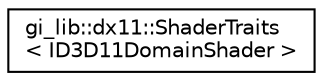 digraph "Graphical Class Hierarchy"
{
  edge [fontname="Helvetica",fontsize="10",labelfontname="Helvetica",labelfontsize="10"];
  node [fontname="Helvetica",fontsize="10",shape=record];
  rankdir="LR";
  Node1 [label="gi_lib::dx11::ShaderTraits\l\< ID3D11DomainShader \>",height=0.2,width=0.4,color="black", fillcolor="white", style="filled",URL="$structgi__lib_1_1dx11_1_1_shader_traits_3_01_i_d3_d11_domain_shader_01_4.html",tooltip="Domain shader type traits. "];
}
